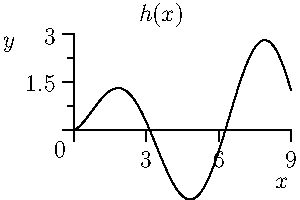 size(150,100,IgnoreAspect);
import graph;

real h(real u)
{
    return sqrt(u)*sin(u);
}

xlimits(0, 9);
ylimits(0, 3);
draw(graph(h,0,9,n=400), linewidth(.5bp));
label("$h(x)$",(5,3.6),1.5W);

yaxis("$y$", 0, 3, LeftTicks(ticklabel=NoZeroFormat),above=true);
xaxis("$x$", 0, 9, RightTicks(ticklabel=NoZeroFormat,N=3),above=true);
labelx("$0$",0,1S+1W);
